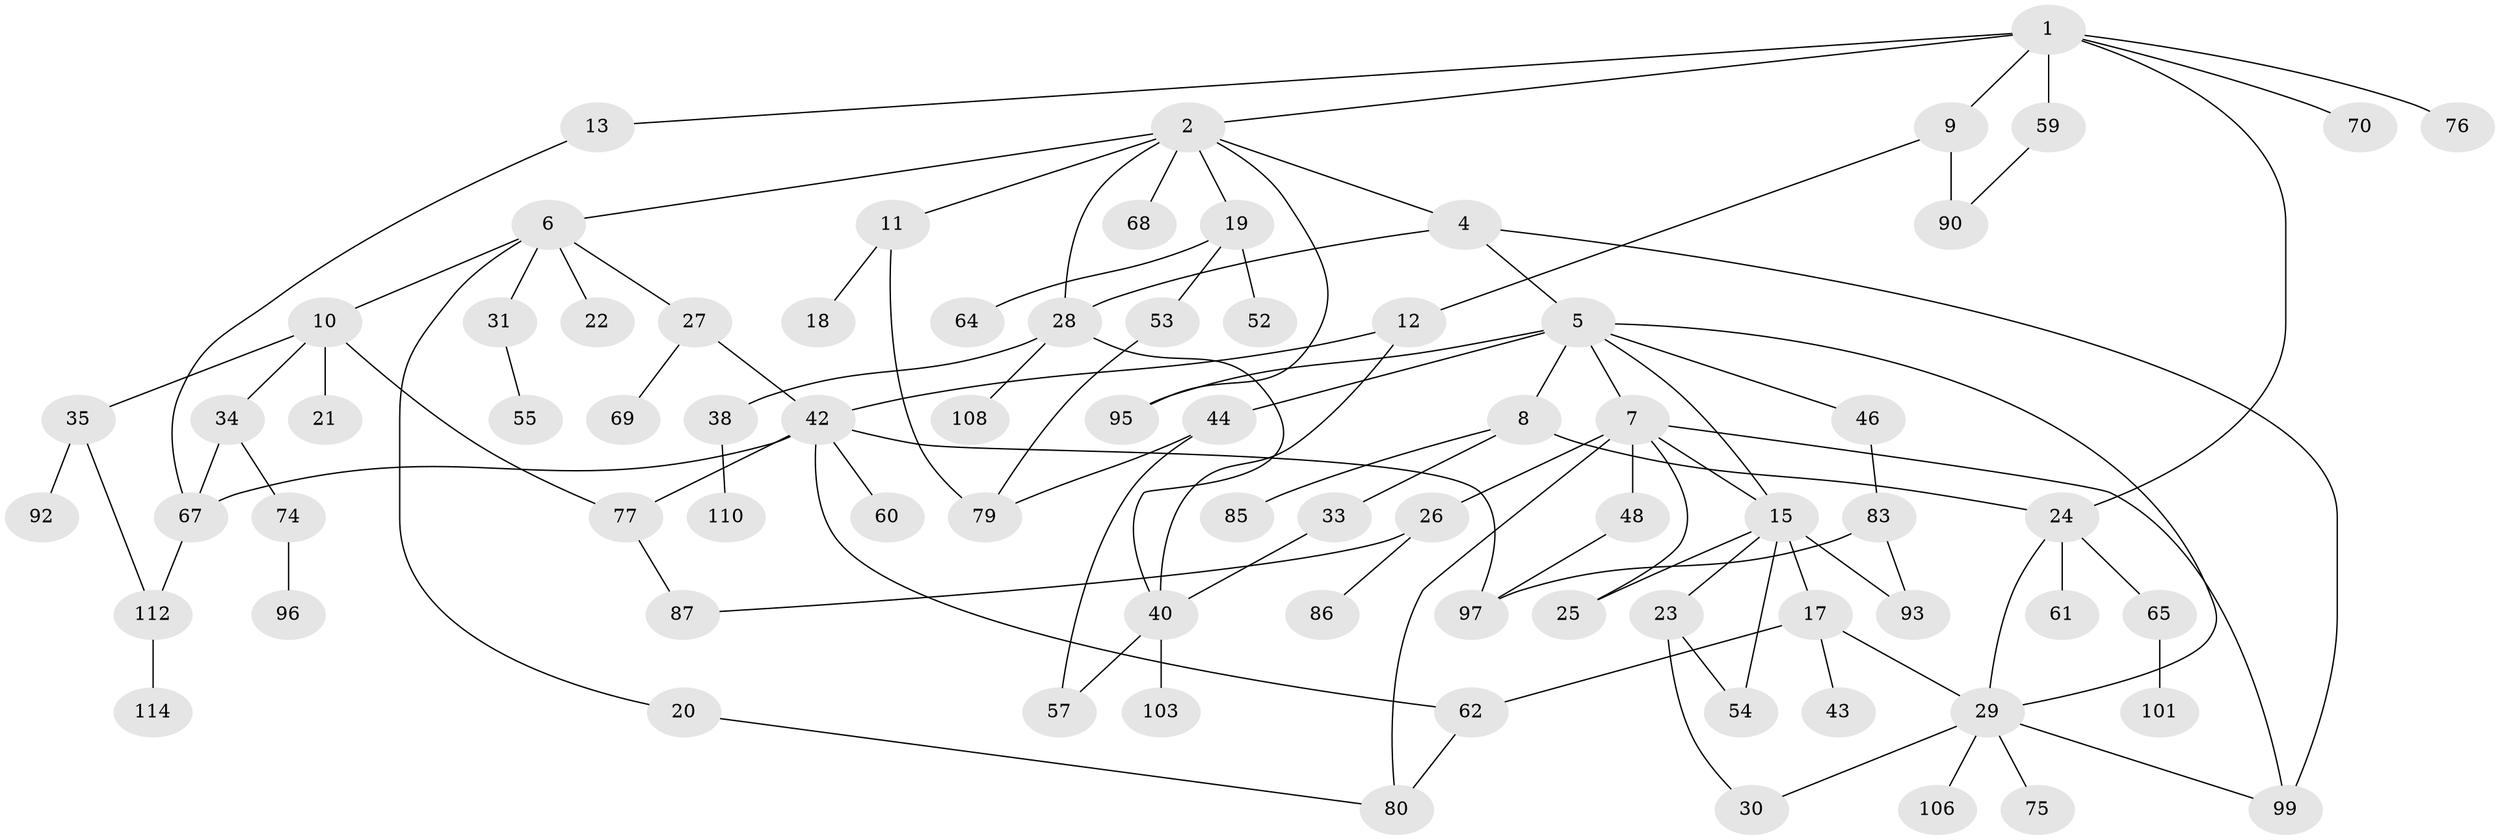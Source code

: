 // original degree distribution, {6: 0.04310344827586207, 4: 0.08620689655172414, 5: 0.06896551724137931, 7: 0.008620689655172414, 3: 0.21551724137931033, 2: 0.2672413793103448, 1: 0.3103448275862069}
// Generated by graph-tools (version 1.1) at 2025/41/03/06/25 10:41:26]
// undirected, 77 vertices, 105 edges
graph export_dot {
graph [start="1"]
  node [color=gray90,style=filled];
  1 [super="+37"];
  2 [super="+3"];
  4 [super="+45"];
  5 [super="+32"];
  6 [super="+16"];
  7 [super="+89"];
  8;
  9 [super="+36"];
  10 [super="+72"];
  11 [super="+14"];
  12;
  13 [super="+102"];
  15 [super="+116"];
  17 [super="+100"];
  18;
  19 [super="+104"];
  20 [super="+81"];
  21;
  22;
  23 [super="+115"];
  24 [super="+78"];
  25;
  26 [super="+58"];
  27 [super="+39"];
  28;
  29 [super="+49"];
  30;
  31 [super="+71"];
  33 [super="+41"];
  34 [super="+88"];
  35;
  38 [super="+51"];
  40 [super="+47"];
  42 [super="+94"];
  43;
  44 [super="+56"];
  46 [super="+50"];
  48 [super="+63"];
  52;
  53 [super="+82"];
  54 [super="+66"];
  55;
  57;
  59;
  60;
  61 [super="+91"];
  62;
  64;
  65;
  67 [super="+84"];
  68 [super="+73"];
  69;
  70;
  74;
  75 [super="+105"];
  76;
  77;
  79 [super="+98"];
  80 [super="+107"];
  83;
  85;
  86;
  87;
  90 [super="+109"];
  92;
  93;
  95;
  96;
  97;
  99 [super="+111"];
  101;
  103;
  106;
  108;
  110 [super="+113"];
  112;
  114;
  1 -- 2;
  1 -- 9;
  1 -- 13;
  1 -- 70;
  1 -- 76;
  1 -- 59;
  1 -- 24;
  2 -- 4;
  2 -- 6;
  2 -- 19;
  2 -- 68;
  2 -- 11;
  2 -- 28;
  2 -- 95;
  4 -- 5;
  4 -- 99;
  4 -- 28;
  5 -- 7;
  5 -- 8;
  5 -- 44;
  5 -- 29;
  5 -- 46;
  5 -- 95;
  5 -- 15;
  6 -- 10;
  6 -- 20;
  6 -- 27;
  6 -- 31;
  6 -- 22;
  7 -- 15;
  7 -- 26;
  7 -- 48;
  7 -- 80;
  7 -- 25;
  7 -- 99;
  8 -- 24;
  8 -- 33;
  8 -- 85;
  9 -- 12;
  9 -- 90 [weight=2];
  10 -- 21;
  10 -- 34;
  10 -- 35;
  10 -- 77;
  11 -- 79;
  11 -- 18;
  12 -- 40;
  12 -- 42;
  13 -- 67;
  15 -- 17;
  15 -- 23;
  15 -- 25;
  15 -- 54;
  15 -- 93;
  17 -- 29;
  17 -- 43;
  17 -- 62;
  19 -- 52;
  19 -- 53;
  19 -- 64;
  20 -- 80;
  23 -- 30;
  23 -- 54;
  24 -- 61;
  24 -- 65;
  24 -- 29;
  26 -- 87;
  26 -- 86;
  27 -- 69;
  27 -- 42;
  28 -- 38;
  28 -- 108;
  28 -- 40;
  29 -- 106;
  29 -- 99;
  29 -- 75;
  29 -- 30;
  31 -- 55;
  33 -- 40;
  34 -- 74;
  34 -- 67;
  35 -- 92;
  35 -- 112;
  38 -- 110;
  40 -- 103;
  40 -- 57;
  42 -- 60;
  42 -- 97;
  42 -- 67;
  42 -- 77;
  42 -- 62;
  44 -- 57;
  44 -- 79;
  46 -- 83;
  48 -- 97;
  53 -- 79;
  59 -- 90;
  62 -- 80;
  65 -- 101;
  67 -- 112;
  74 -- 96;
  77 -- 87;
  83 -- 93;
  83 -- 97;
  112 -- 114;
}
